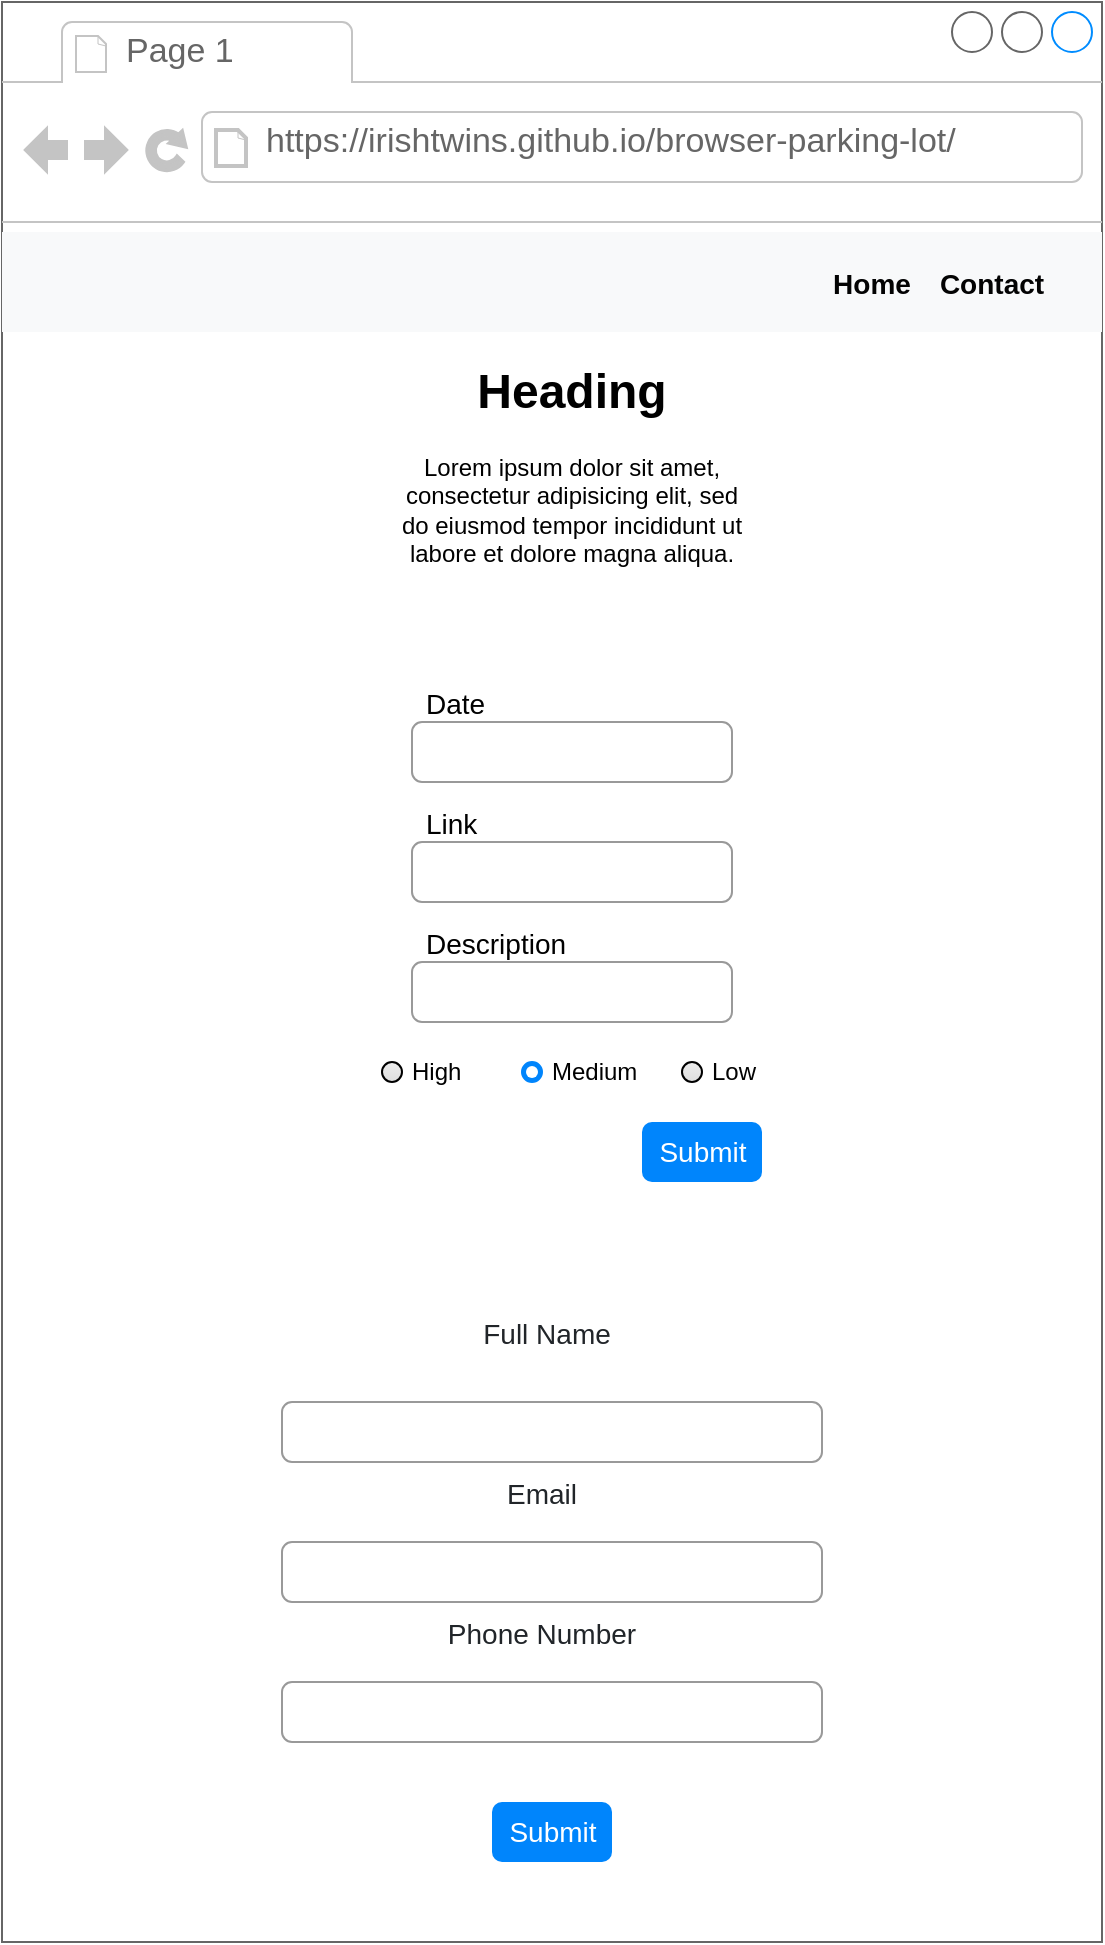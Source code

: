 <mxfile version="22.1.5" type="github">
  <diagram name="Page-1" id="IUuDIIN87upOlEfQuDLW">
    <mxGraphModel dx="637" dy="590" grid="1" gridSize="10" guides="1" tooltips="1" connect="1" arrows="1" fold="1" page="1" pageScale="1" pageWidth="850" pageHeight="1100" math="0" shadow="0">
      <root>
        <mxCell id="0" />
        <mxCell id="1" parent="0" />
        <mxCell id="RSparNIFEw-za6rAdIru-1" value="" style="strokeWidth=1;shadow=0;dashed=0;align=center;html=1;shape=mxgraph.mockup.containers.browserWindow;rSize=0;strokeColor=#666666;strokeColor2=#008cff;strokeColor3=#c4c4c4;mainText=,;recursiveResize=0;" vertex="1" parent="1">
          <mxGeometry x="150" y="80" width="550" height="970" as="geometry" />
        </mxCell>
        <mxCell id="RSparNIFEw-za6rAdIru-2" value="Page 1" style="strokeWidth=1;shadow=0;dashed=0;align=center;html=1;shape=mxgraph.mockup.containers.anchor;fontSize=17;fontColor=#666666;align=left;whiteSpace=wrap;" vertex="1" parent="RSparNIFEw-za6rAdIru-1">
          <mxGeometry x="60" y="12" width="110" height="26" as="geometry" />
        </mxCell>
        <mxCell id="RSparNIFEw-za6rAdIru-3" value="https://irishtwins.github.io/browser-parking-lot/" style="strokeWidth=1;shadow=0;dashed=0;align=center;html=1;shape=mxgraph.mockup.containers.anchor;rSize=0;fontSize=17;fontColor=#666666;align=left;" vertex="1" parent="RSparNIFEw-za6rAdIru-1">
          <mxGeometry x="130" y="60" width="350" height="20" as="geometry" />
        </mxCell>
        <mxCell id="RSparNIFEw-za6rAdIru-4" value="" style="html=1;shadow=0;dashed=0;fillColor=#F8F9FA;strokeColor=none;fontSize=16;fontColor=#181819;align=left;spacing=15;" vertex="1" parent="RSparNIFEw-za6rAdIru-1">
          <mxGeometry y="115" width="550" height="50" as="geometry" />
        </mxCell>
        <mxCell id="RSparNIFEw-za6rAdIru-5" value="Home" style="fillColor=none;strokeColor=none;fontSize=14;fontColor=#030303;align=center;fontStyle=1" vertex="1" parent="RSparNIFEw-za6rAdIru-4">
          <mxGeometry width="70" height="40" relative="1" as="geometry">
            <mxPoint x="400" y="5" as="offset" />
          </mxGeometry>
        </mxCell>
        <mxCell id="RSparNIFEw-za6rAdIru-6" value="Contact" style="fillColor=none;strokeColor=none;fontSize=14;fontColor=#030303;align=center;fontStyle=1" vertex="1" parent="RSparNIFEw-za6rAdIru-4">
          <mxGeometry width="50" height="40" relative="1" as="geometry">
            <mxPoint x="470" y="5" as="offset" />
          </mxGeometry>
        </mxCell>
        <mxCell id="RSparNIFEw-za6rAdIru-7" value="&lt;h1&gt;Heading&lt;/h1&gt;&lt;p&gt;Lorem ipsum dolor sit amet, consectetur adipisicing elit, sed do eiusmod tempor incididunt ut labore et dolore magna aliqua.&lt;/p&gt;" style="text;html=1;strokeColor=none;fillColor=none;spacing=5;spacingTop=-20;whiteSpace=wrap;overflow=hidden;rounded=0;align=center;" vertex="1" parent="RSparNIFEw-za6rAdIru-1">
          <mxGeometry x="190" y="175" width="190" height="155" as="geometry" />
        </mxCell>
        <mxCell id="RSparNIFEw-za6rAdIru-8" value="" style="html=1;shadow=0;dashed=0;shape=mxgraph.bootstrap.rrect;rSize=5;fillColor=none;strokeColor=#999999;align=left;spacing=15;fontSize=14;fontColor=#6C767D;" vertex="1" parent="RSparNIFEw-za6rAdIru-1">
          <mxGeometry width="160" height="30" relative="1" as="geometry">
            <mxPoint x="205" y="360" as="offset" />
          </mxGeometry>
        </mxCell>
        <mxCell id="RSparNIFEw-za6rAdIru-9" value="" style="html=1;shadow=0;dashed=0;shape=mxgraph.bootstrap.rrect;rSize=5;fillColor=none;strokeColor=#999999;align=left;spacing=15;fontSize=14;fontColor=#6C767D;" vertex="1" parent="RSparNIFEw-za6rAdIru-1">
          <mxGeometry width="160" height="30" relative="1" as="geometry">
            <mxPoint x="205" y="480" as="offset" />
          </mxGeometry>
        </mxCell>
        <mxCell id="RSparNIFEw-za6rAdIru-10" value="" style="html=1;shadow=0;dashed=0;shape=mxgraph.bootstrap.rrect;rSize=5;fillColor=none;strokeColor=#999999;align=left;spacing=15;fontSize=14;fontColor=#6C767D;" vertex="1" parent="RSparNIFEw-za6rAdIru-1">
          <mxGeometry width="160" height="30" relative="1" as="geometry">
            <mxPoint x="205" y="420" as="offset" />
          </mxGeometry>
        </mxCell>
        <mxCell id="RSparNIFEw-za6rAdIru-11" value="Link" style="fillColor=none;strokeColor=none;align=left;fontSize=14;" vertex="1" parent="RSparNIFEw-za6rAdIru-1">
          <mxGeometry width="40" height="20" relative="1" as="geometry">
            <mxPoint x="210" y="400" as="offset" />
          </mxGeometry>
        </mxCell>
        <mxCell id="RSparNIFEw-za6rAdIru-12" value="Date" style="fillColor=none;strokeColor=none;align=left;fontSize=14;" vertex="1" parent="RSparNIFEw-za6rAdIru-1">
          <mxGeometry x="210" y="330" width="40" height="40" as="geometry" />
        </mxCell>
        <mxCell id="RSparNIFEw-za6rAdIru-13" value="Medium" style="html=1;shadow=0;dashed=0;shape=mxgraph.bootstrap.radioButton2;labelPosition=right;verticalLabelPosition=middle;align=left;verticalAlign=middle;gradientColor=#DEDEDE;fillColor=#EDEDED;checked=1;spacing=5;checkedFill=#0085FC;checkedStroke=#ffffff;sketch=0;" vertex="1" parent="RSparNIFEw-za6rAdIru-1">
          <mxGeometry x="260" y="530" width="10" height="10" as="geometry" />
        </mxCell>
        <mxCell id="RSparNIFEw-za6rAdIru-14" value="&lt;font color=&quot;#030303&quot;&gt;Low&lt;/font&gt;" style="html=1;shadow=0;dashed=0;shape=mxgraph.bootstrap.radioButton2;labelPosition=right;verticalLabelPosition=middle;align=left;verticalAlign=middle;gradientColor=#DEDEDE;fillColor=#EDEDED;checked=0;spacing=5;fontColor=#6C767D;checkedFill=#0085FC;checkedStroke=#ffffff;sketch=0;" vertex="1" parent="RSparNIFEw-za6rAdIru-1">
          <mxGeometry x="340" y="530" width="10" height="10" as="geometry" />
        </mxCell>
        <mxCell id="RSparNIFEw-za6rAdIru-15" value="High" style="html=1;shadow=0;dashed=0;shape=mxgraph.bootstrap.radioButton2;labelPosition=right;verticalLabelPosition=middle;align=left;verticalAlign=middle;gradientColor=#DEDEDE;fillColor=#EDEDED;checked=0;spacing=5;checkedFill=#0085FC;checkedStroke=#ffffff;sketch=0;" vertex="1" parent="RSparNIFEw-za6rAdIru-1">
          <mxGeometry x="190" y="530" width="10" height="10" as="geometry" />
        </mxCell>
        <mxCell id="RSparNIFEw-za6rAdIru-16" value="Description" style="fillColor=none;strokeColor=none;align=left;fontSize=14;" vertex="1" parent="RSparNIFEw-za6rAdIru-1">
          <mxGeometry width="80" height="20" relative="1" as="geometry">
            <mxPoint x="210" y="460" as="offset" />
          </mxGeometry>
        </mxCell>
        <mxCell id="RSparNIFEw-za6rAdIru-17" value="Submit" style="html=1;shadow=0;dashed=0;shape=mxgraph.bootstrap.rrect;rSize=5;fillColor=#0085FC;strokeColor=none;align=center;spacing=15;fontSize=14;fontColor=#ffffff;" vertex="1" parent="RSparNIFEw-za6rAdIru-1">
          <mxGeometry x="320" y="560" width="60" height="30" as="geometry" />
        </mxCell>
        <mxCell id="RSparNIFEw-za6rAdIru-18" value="Submit" style="html=1;shadow=0;dashed=0;shape=mxgraph.bootstrap.rrect;rSize=5;fillColor=#0085FC;strokeColor=none;align=center;spacing=15;fontSize=14;fontColor=#ffffff;sketch=0;" vertex="1" parent="RSparNIFEw-za6rAdIru-1">
          <mxGeometry x="245" y="900" width="60" height="30" as="geometry" />
        </mxCell>
        <mxCell id="RSparNIFEw-za6rAdIru-19" value="" style="html=1;shadow=0;dashed=0;shape=mxgraph.bootstrap.rrect;rSize=5;fillColor=none;strokeColor=#999999;align=left;spacing=15;fontSize=14;fontColor=#6C767D;" vertex="1" parent="RSparNIFEw-za6rAdIru-1">
          <mxGeometry x="140" y="840" width="270" height="30" as="geometry" />
        </mxCell>
        <mxCell id="RSparNIFEw-za6rAdIru-20" value="Phone Number" style="fillColor=none;strokeColor=none;align=center;fontSize=14;fontColor=#212529;" vertex="1" parent="RSparNIFEw-za6rAdIru-1">
          <mxGeometry x="160" y="800" width="220" height="30" as="geometry" />
        </mxCell>
        <mxCell id="RSparNIFEw-za6rAdIru-21" value="" style="html=1;shadow=0;dashed=0;shape=mxgraph.bootstrap.rrect;rSize=5;fillColor=none;strokeColor=#999999;align=left;spacing=15;fontSize=14;fontColor=#6C767D;" vertex="1" parent="RSparNIFEw-za6rAdIru-1">
          <mxGeometry x="140" y="700" width="270" height="30" as="geometry" />
        </mxCell>
        <mxCell id="RSparNIFEw-za6rAdIru-22" value="Full Name" style="fillColor=none;strokeColor=none;align=center;fontSize=14;fontColor=#212529;" vertex="1" parent="RSparNIFEw-za6rAdIru-1">
          <mxGeometry x="205" y="650" width="135" height="30" as="geometry" />
        </mxCell>
        <mxCell id="RSparNIFEw-za6rAdIru-23" value="" style="html=1;shadow=0;dashed=0;shape=mxgraph.bootstrap.rrect;rSize=5;fillColor=none;strokeColor=#999999;align=left;spacing=15;fontSize=14;fontColor=#6C767D;" vertex="1" parent="RSparNIFEw-za6rAdIru-1">
          <mxGeometry x="140" y="770" width="270" height="30" as="geometry" />
        </mxCell>
        <mxCell id="RSparNIFEw-za6rAdIru-24" value="Email" style="fillColor=none;strokeColor=none;align=center;fontSize=14;fontColor=#212529;" vertex="1" parent="RSparNIFEw-za6rAdIru-1">
          <mxGeometry x="207.5" y="730" width="125" height="30" as="geometry" />
        </mxCell>
      </root>
    </mxGraphModel>
  </diagram>
</mxfile>
